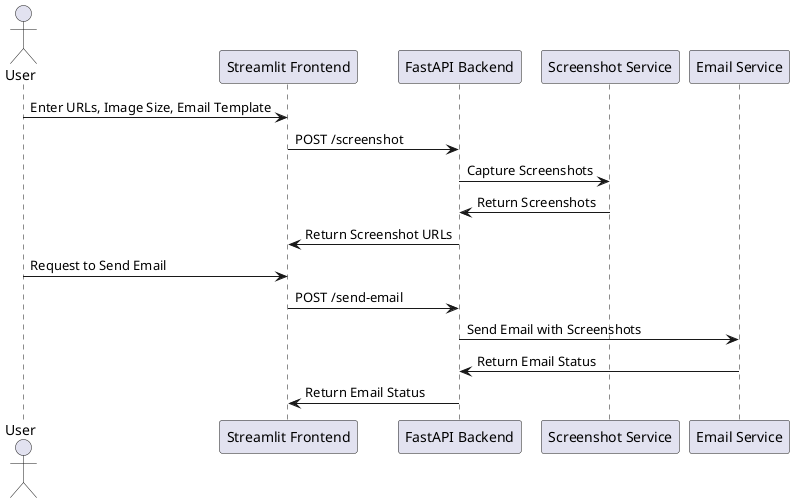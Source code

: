 @startuml
actor User

participant "Streamlit Frontend" as FE
participant "FastAPI Backend" as BE
participant "Screenshot Service" as SS
participant "Email Service" as ES

User -> FE: Enter URLs, Image Size, Email Template
FE -> BE: POST /screenshot
BE -> SS: Capture Screenshots
SS -> BE: Return Screenshots
BE -> FE: Return Screenshot URLs

User -> FE: Request to Send Email
FE -> BE: POST /send-email
BE -> ES: Send Email with Screenshots
ES -> BE: Return Email Status
BE -> FE: Return Email Status

@enduml